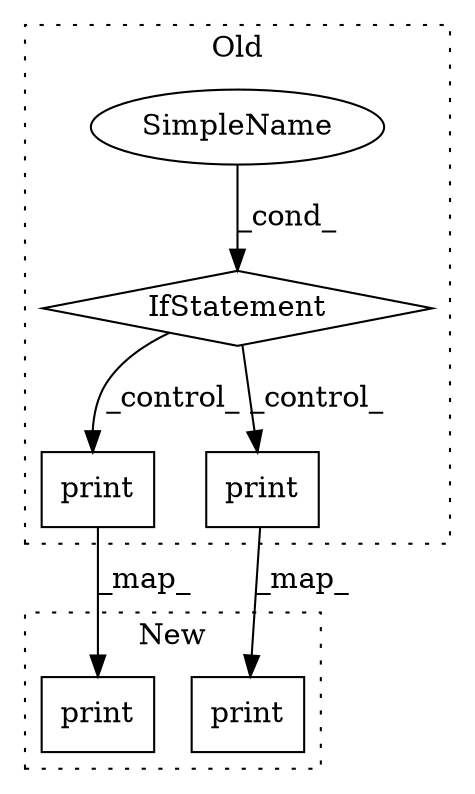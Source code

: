 digraph G {
subgraph cluster0 {
1 [label="print" a="32" s="2718,2790" l="6,1" shape="box"];
3 [label="IfStatement" a="25" s="2615,2636" l="4,14" shape="diamond"];
4 [label="SimpleName" a="42" s="2619" l="17" shape="ellipse"];
5 [label="print" a="32" s="2809,2897" l="6,1" shape="box"];
label = "Old";
style="dotted";
}
subgraph cluster1 {
2 [label="print" a="32" s="3343,3415" l="6,1" shape="box"];
6 [label="print" a="32" s="3430,3518" l="6,1" shape="box"];
label = "New";
style="dotted";
}
1 -> 2 [label="_map_"];
3 -> 1 [label="_control_"];
3 -> 5 [label="_control_"];
4 -> 3 [label="_cond_"];
5 -> 6 [label="_map_"];
}